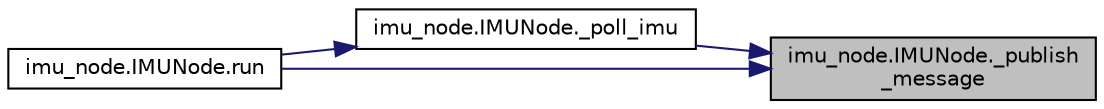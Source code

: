 digraph "imu_node.IMUNode._publish_message"
{
 // LATEX_PDF_SIZE
  edge [fontname="Helvetica",fontsize="10",labelfontname="Helvetica",labelfontsize="10"];
  node [fontname="Helvetica",fontsize="10",shape=record];
  rankdir="RL";
  Node1 [label="imu_node.IMUNode._publish\l_message",height=0.2,width=0.4,color="black", fillcolor="grey75", style="filled", fontcolor="black",tooltip=" "];
  Node1 -> Node2 [dir="back",color="midnightblue",fontsize="10",style="solid",fontname="Helvetica"];
  Node2 [label="imu_node.IMUNode._poll_imu",height=0.2,width=0.4,color="black", fillcolor="white", style="filled",URL="$classimu__node_1_1_i_m_u_node.html#adab1b62e344a2b0e255d1f95cf3b785b",tooltip=" "];
  Node2 -> Node3 [dir="back",color="midnightblue",fontsize="10",style="solid",fontname="Helvetica"];
  Node3 [label="imu_node.IMUNode.run",height=0.2,width=0.4,color="black", fillcolor="white", style="filled",URL="$classimu__node_1_1_i_m_u_node.html#ad68b0d0915e5a69e4b246c4616937669",tooltip=" "];
  Node1 -> Node3 [dir="back",color="midnightblue",fontsize="10",style="solid",fontname="Helvetica"];
}
